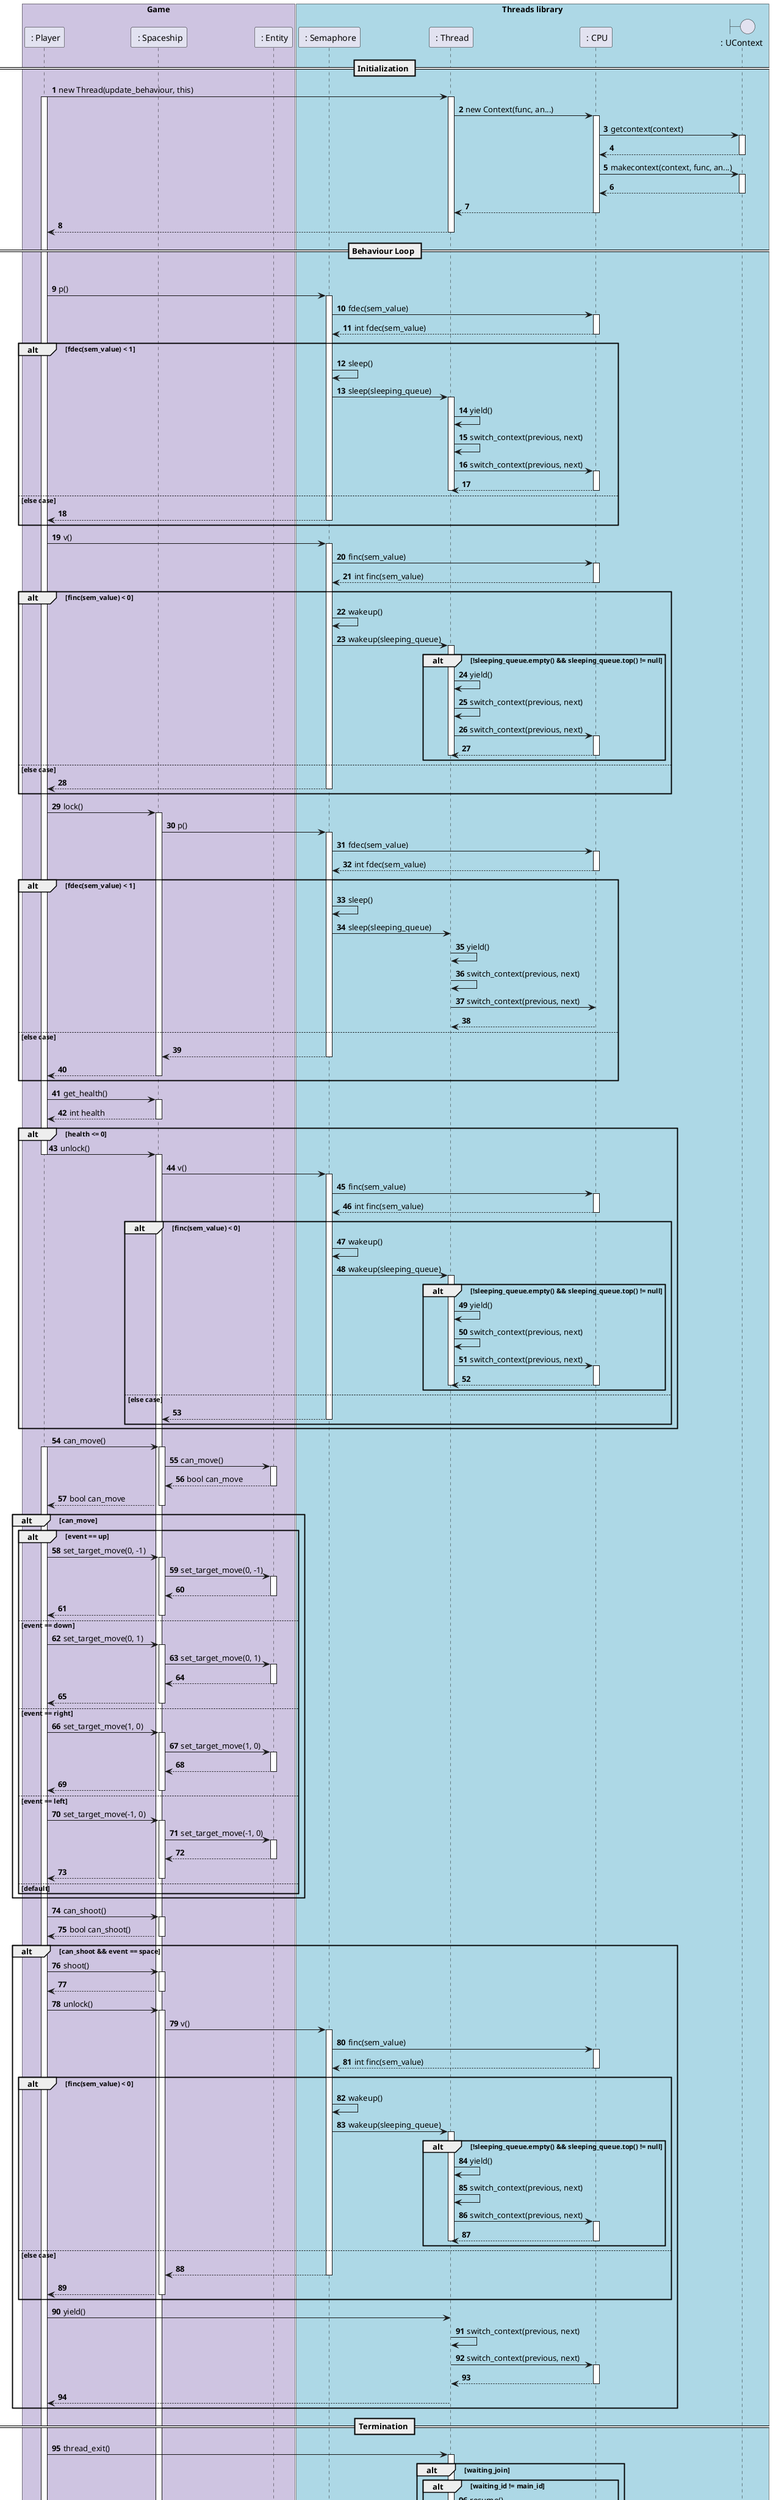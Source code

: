 @startuml

participant " : Player" as Player
participant " : Spaceship" as Spaceship
participant " : Entity" as Entity
participant " : Semaphore" as Semaphore
participant " : Thread" as Thread
participant " : CPU" as CPU
boundary " : UContext" as UContext

box "Game" #CEC4E1
	participant Player
	participant Spaceship
	participant Entity
end box


box "Threads library" #LightBlue
	participant Semaphore
	participant Thread
	participant CPU
	participant UContext
end box

autonumber
== Initialization ==
Player -> Thread : new Thread(update_behaviour, this)
activate Player
activate Thread
Thread -> CPU : new Context(func, an...)
activate CPU
CPU -> UContext : getcontext(context)
activate UContext
UContext --> CPU
deactivate UContext
CPU -> UContext : makecontext(context, func, an...)
activate UContext
UContext --> CPU
deactivate UContext
CPU --> Thread
deactivate CPU
Thread --> Player
deactivate Thread
== Behaviour Loop ==
loop true
Player -> Semaphore : p()
activate Semaphore
Semaphore -> CPU : fdec(sem_value)
activate CPU
CPU --> Semaphore : int fdec(sem_value)
deactivate CPU
	alt fdec(sem_value) < 1
	Semaphore -> Semaphore : sleep()
	Semaphore -> Thread : sleep(sleeping_queue)
	activate Thread
	Thread -> Thread : yield()
	Thread -> Thread : switch_context(previous, next)
	Thread -> CPU : switch_context(previous, next)
	activate CPU
	CPU --> Thread 
	deactivate CPU
	deactivate Thread
	else else case
	Semaphore --> Player
	deactivate Semaphore
	end
Player -> Semaphore : v()
activate Semaphore
Semaphore -> CPU : finc(sem_value)
activate CPU
CPU --> Semaphore : int finc(sem_value)
deactivate CPU
	alt finc(sem_value) < 0
	Semaphore -> Semaphore : wakeup()
	Semaphore -> Thread : wakeup(sleeping_queue)
	activate Thread
		alt !sleeping_queue.empty() && sleeping_queue.top() != null
		Thread -> Thread : yield()
		Thread -> Thread : switch_context(previous, next)
		Thread -> CPU : switch_context(previous, next)
		activate CPU
		CPU --> Thread
		deactivate CPU
		deactivate Thread
		end
	else else case
	Semaphore --> Player
	deactivate Semaphore
	end
Player -> Spaceship : lock()
activate Spaceship
Spaceship -> Semaphore : p()
activate Semaphore
Semaphore -> CPU : fdec(sem_value)
activate CPU
CPU --> Semaphore : int fdec(sem_value)
deactivate CPU
	alt fdec(sem_value) < 1
	Semaphore -> Semaphore : sleep()
	Semaphore -> Thread : sleep(sleeping_queue)
	Thread -> Thread : yield()
	Thread -> Thread : switch_context(previous, next)
	Thread -> CPU : switch_context(previous, next)
	CPU --> Thread
	deactivate Thread
	deactivate CPU
	else else case
	Semaphore --> Spaceship
	deactivate Semaphore
	Spaceship --> Player
	deactivate Spaceship
	end
Player -> Spaceship : get_health()
activate Spaceship
Spaceship --> Player : int health
deactivate Spaceship
	alt health <= 0
	Player -> Spaceship : unlock()
	deactivate Player
	activate Spaceship
	Spaceship -> Semaphore : v()
	activate Semaphore
	Semaphore -> CPU : finc(sem_value)
	activate CPU
	CPU --> Semaphore : int finc(sem_value)
	deactivate CPU
		alt finc(sem_value) < 0
		Semaphore -> Semaphore : wakeup()
		Semaphore -> Thread : wakeup(sleeping_queue)
		activate Thread
			alt !sleeping_queue.empty() && sleeping_queue.top() != null
			Thread -> Thread : yield()
			Thread -> Thread : switch_context(previous, next)
			Thread -> CPU : switch_context(previous, next)
			activate CPU
			CPU --> Thread 
			deactivate CPU
			deactivate Thread
			end
		else else case
		Semaphore --> Spaceship
		deactivate Semaphore
		end
	end
Player -> Spaceship : can_move()
activate Player
activate Spaceship
Spaceship -> Entity : can_move()
activate Entity
Entity --> Spaceship : bool can_move
deactivate Entity
Spaceship --> Player : bool can_move
deactivate Spaceship
	alt can_move
		alt event == up
		Player -> Spaceship : set_target_move(0, -1)
		activate Spaceship
		Spaceship -> Entity : set_target_move(0, -1)
		activate Entity
		Entity --> Spaceship
		deactivate Entity
		Spaceship --> Player
		deactivate Spaceship
		else event == down
		Player -> Spaceship : set_target_move(0, 1)
		activate Spaceship
		Spaceship -> Entity : set_target_move(0, 1)
		activate Entity
		Entity --> Spaceship
		deactivate Entity
		Spaceship --> Player
		deactivate Spaceship
		else event == right
		Player -> Spaceship : set_target_move(1, 0)
		activate Spaceship
		Spaceship -> Entity : set_target_move(1, 0)
		activate Entity
		Entity --> Spaceship
		deactivate Entity
		Spaceship --> Player
		deactivate Spaceship
		else event == left
		Player -> Spaceship : set_target_move(-1, 0)
		activate Spaceship
		Spaceship -> Entity : set_target_move(-1, 0)
		activate Entity
		Entity --> Spaceship
		deactivate Entity
		Spaceship --> Player
		deactivate Spaceship
		else default
		end
	end
Player -> Spaceship : can_shoot()
activate Spaceship
Spaceship --> Player : bool can_shoot()
deactivate Spaceship
	alt can_shoot && event == space
	Player -> Spaceship : shoot()
	activate Spaceship
	Spaceship --> Player
	deactivate Spaceship
Player -> Spaceship : unlock()
activate Spaceship
Spaceship -> Semaphore : v()
activate Semaphore
Semaphore -> CPU : finc(sem_value)
activate CPU
CPU --> Semaphore : int finc(sem_value)
deactivate CPU
	alt finc(sem_value) < 0
	Semaphore -> Semaphore : wakeup()
	Semaphore -> Thread : wakeup(sleeping_queue)
	activate Thread
		alt !sleeping_queue.empty() && sleeping_queue.top() != null
		Thread -> Thread : yield()
		Thread -> Thread : switch_context(previous, next)
		Thread -> CPU : switch_context(previous, next)
		activate CPU
		CPU --> Thread 
		deactivate CPU
		deactivate Thread
		end
	else else case
	Semaphore --> Spaceship
	deactivate Semaphore
	Spaceship --> Player
	deactivate Spaceship
	end
Player -> Thread : yield()
Thread -> Thread : switch_context(previous, next)
Thread -> CPU : switch_context(previous, next)
activate CPU
CPU --> Thread 
deactivate CPU
Thread --> Player
deactivate Thread
end
== Termination ==
Player -> Thread : thread_exit()
activate Thread
	alt waiting_join
		alt waiting_id != main_id
		Thread -> Thread : resume()
		else else case
		Thread -> Thread : switch_context(this, main)
		Thread -> CPU : switch_context(previous, next)
		activate CPU
		CPU --> Thread 
		deactivate CPU
		end
	end
Thread -> Thread : yield()
deactivate Thread
deactivate Player

@enduml
